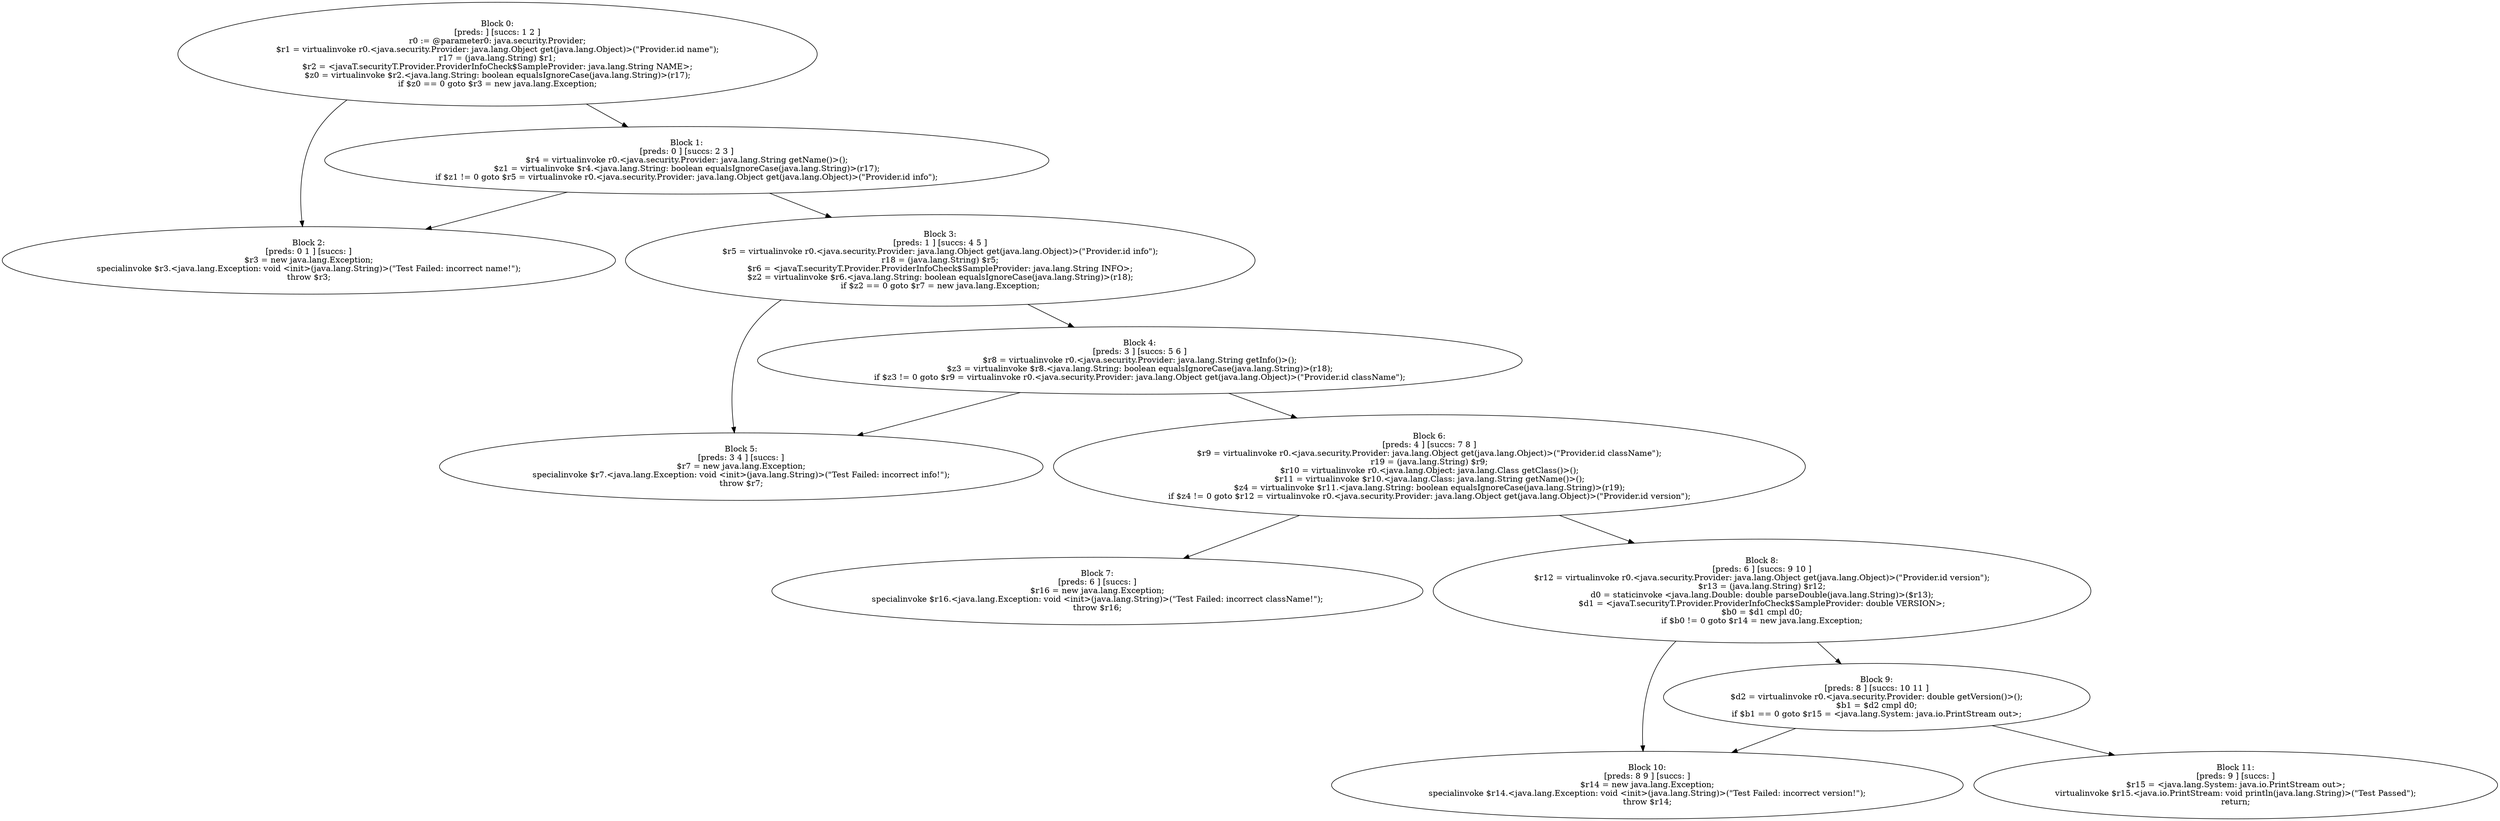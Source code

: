 digraph "unitGraph" {
    "Block 0:
[preds: ] [succs: 1 2 ]
r0 := @parameter0: java.security.Provider;
$r1 = virtualinvoke r0.<java.security.Provider: java.lang.Object get(java.lang.Object)>(\"Provider.id name\");
r17 = (java.lang.String) $r1;
$r2 = <javaT.securityT.Provider.ProviderInfoCheck$SampleProvider: java.lang.String NAME>;
$z0 = virtualinvoke $r2.<java.lang.String: boolean equalsIgnoreCase(java.lang.String)>(r17);
if $z0 == 0 goto $r3 = new java.lang.Exception;
"
    "Block 1:
[preds: 0 ] [succs: 2 3 ]
$r4 = virtualinvoke r0.<java.security.Provider: java.lang.String getName()>();
$z1 = virtualinvoke $r4.<java.lang.String: boolean equalsIgnoreCase(java.lang.String)>(r17);
if $z1 != 0 goto $r5 = virtualinvoke r0.<java.security.Provider: java.lang.Object get(java.lang.Object)>(\"Provider.id info\");
"
    "Block 2:
[preds: 0 1 ] [succs: ]
$r3 = new java.lang.Exception;
specialinvoke $r3.<java.lang.Exception: void <init>(java.lang.String)>(\"Test Failed: incorrect name!\");
throw $r3;
"
    "Block 3:
[preds: 1 ] [succs: 4 5 ]
$r5 = virtualinvoke r0.<java.security.Provider: java.lang.Object get(java.lang.Object)>(\"Provider.id info\");
r18 = (java.lang.String) $r5;
$r6 = <javaT.securityT.Provider.ProviderInfoCheck$SampleProvider: java.lang.String INFO>;
$z2 = virtualinvoke $r6.<java.lang.String: boolean equalsIgnoreCase(java.lang.String)>(r18);
if $z2 == 0 goto $r7 = new java.lang.Exception;
"
    "Block 4:
[preds: 3 ] [succs: 5 6 ]
$r8 = virtualinvoke r0.<java.security.Provider: java.lang.String getInfo()>();
$z3 = virtualinvoke $r8.<java.lang.String: boolean equalsIgnoreCase(java.lang.String)>(r18);
if $z3 != 0 goto $r9 = virtualinvoke r0.<java.security.Provider: java.lang.Object get(java.lang.Object)>(\"Provider.id className\");
"
    "Block 5:
[preds: 3 4 ] [succs: ]
$r7 = new java.lang.Exception;
specialinvoke $r7.<java.lang.Exception: void <init>(java.lang.String)>(\"Test Failed: incorrect info!\");
throw $r7;
"
    "Block 6:
[preds: 4 ] [succs: 7 8 ]
$r9 = virtualinvoke r0.<java.security.Provider: java.lang.Object get(java.lang.Object)>(\"Provider.id className\");
r19 = (java.lang.String) $r9;
$r10 = virtualinvoke r0.<java.lang.Object: java.lang.Class getClass()>();
$r11 = virtualinvoke $r10.<java.lang.Class: java.lang.String getName()>();
$z4 = virtualinvoke $r11.<java.lang.String: boolean equalsIgnoreCase(java.lang.String)>(r19);
if $z4 != 0 goto $r12 = virtualinvoke r0.<java.security.Provider: java.lang.Object get(java.lang.Object)>(\"Provider.id version\");
"
    "Block 7:
[preds: 6 ] [succs: ]
$r16 = new java.lang.Exception;
specialinvoke $r16.<java.lang.Exception: void <init>(java.lang.String)>(\"Test Failed: incorrect className!\");
throw $r16;
"
    "Block 8:
[preds: 6 ] [succs: 9 10 ]
$r12 = virtualinvoke r0.<java.security.Provider: java.lang.Object get(java.lang.Object)>(\"Provider.id version\");
$r13 = (java.lang.String) $r12;
d0 = staticinvoke <java.lang.Double: double parseDouble(java.lang.String)>($r13);
$d1 = <javaT.securityT.Provider.ProviderInfoCheck$SampleProvider: double VERSION>;
$b0 = $d1 cmpl d0;
if $b0 != 0 goto $r14 = new java.lang.Exception;
"
    "Block 9:
[preds: 8 ] [succs: 10 11 ]
$d2 = virtualinvoke r0.<java.security.Provider: double getVersion()>();
$b1 = $d2 cmpl d0;
if $b1 == 0 goto $r15 = <java.lang.System: java.io.PrintStream out>;
"
    "Block 10:
[preds: 8 9 ] [succs: ]
$r14 = new java.lang.Exception;
specialinvoke $r14.<java.lang.Exception: void <init>(java.lang.String)>(\"Test Failed: incorrect version!\");
throw $r14;
"
    "Block 11:
[preds: 9 ] [succs: ]
$r15 = <java.lang.System: java.io.PrintStream out>;
virtualinvoke $r15.<java.io.PrintStream: void println(java.lang.String)>(\"Test Passed\");
return;
"
    "Block 0:
[preds: ] [succs: 1 2 ]
r0 := @parameter0: java.security.Provider;
$r1 = virtualinvoke r0.<java.security.Provider: java.lang.Object get(java.lang.Object)>(\"Provider.id name\");
r17 = (java.lang.String) $r1;
$r2 = <javaT.securityT.Provider.ProviderInfoCheck$SampleProvider: java.lang.String NAME>;
$z0 = virtualinvoke $r2.<java.lang.String: boolean equalsIgnoreCase(java.lang.String)>(r17);
if $z0 == 0 goto $r3 = new java.lang.Exception;
"->"Block 1:
[preds: 0 ] [succs: 2 3 ]
$r4 = virtualinvoke r0.<java.security.Provider: java.lang.String getName()>();
$z1 = virtualinvoke $r4.<java.lang.String: boolean equalsIgnoreCase(java.lang.String)>(r17);
if $z1 != 0 goto $r5 = virtualinvoke r0.<java.security.Provider: java.lang.Object get(java.lang.Object)>(\"Provider.id info\");
";
    "Block 0:
[preds: ] [succs: 1 2 ]
r0 := @parameter0: java.security.Provider;
$r1 = virtualinvoke r0.<java.security.Provider: java.lang.Object get(java.lang.Object)>(\"Provider.id name\");
r17 = (java.lang.String) $r1;
$r2 = <javaT.securityT.Provider.ProviderInfoCheck$SampleProvider: java.lang.String NAME>;
$z0 = virtualinvoke $r2.<java.lang.String: boolean equalsIgnoreCase(java.lang.String)>(r17);
if $z0 == 0 goto $r3 = new java.lang.Exception;
"->"Block 2:
[preds: 0 1 ] [succs: ]
$r3 = new java.lang.Exception;
specialinvoke $r3.<java.lang.Exception: void <init>(java.lang.String)>(\"Test Failed: incorrect name!\");
throw $r3;
";
    "Block 1:
[preds: 0 ] [succs: 2 3 ]
$r4 = virtualinvoke r0.<java.security.Provider: java.lang.String getName()>();
$z1 = virtualinvoke $r4.<java.lang.String: boolean equalsIgnoreCase(java.lang.String)>(r17);
if $z1 != 0 goto $r5 = virtualinvoke r0.<java.security.Provider: java.lang.Object get(java.lang.Object)>(\"Provider.id info\");
"->"Block 2:
[preds: 0 1 ] [succs: ]
$r3 = new java.lang.Exception;
specialinvoke $r3.<java.lang.Exception: void <init>(java.lang.String)>(\"Test Failed: incorrect name!\");
throw $r3;
";
    "Block 1:
[preds: 0 ] [succs: 2 3 ]
$r4 = virtualinvoke r0.<java.security.Provider: java.lang.String getName()>();
$z1 = virtualinvoke $r4.<java.lang.String: boolean equalsIgnoreCase(java.lang.String)>(r17);
if $z1 != 0 goto $r5 = virtualinvoke r0.<java.security.Provider: java.lang.Object get(java.lang.Object)>(\"Provider.id info\");
"->"Block 3:
[preds: 1 ] [succs: 4 5 ]
$r5 = virtualinvoke r0.<java.security.Provider: java.lang.Object get(java.lang.Object)>(\"Provider.id info\");
r18 = (java.lang.String) $r5;
$r6 = <javaT.securityT.Provider.ProviderInfoCheck$SampleProvider: java.lang.String INFO>;
$z2 = virtualinvoke $r6.<java.lang.String: boolean equalsIgnoreCase(java.lang.String)>(r18);
if $z2 == 0 goto $r7 = new java.lang.Exception;
";
    "Block 3:
[preds: 1 ] [succs: 4 5 ]
$r5 = virtualinvoke r0.<java.security.Provider: java.lang.Object get(java.lang.Object)>(\"Provider.id info\");
r18 = (java.lang.String) $r5;
$r6 = <javaT.securityT.Provider.ProviderInfoCheck$SampleProvider: java.lang.String INFO>;
$z2 = virtualinvoke $r6.<java.lang.String: boolean equalsIgnoreCase(java.lang.String)>(r18);
if $z2 == 0 goto $r7 = new java.lang.Exception;
"->"Block 4:
[preds: 3 ] [succs: 5 6 ]
$r8 = virtualinvoke r0.<java.security.Provider: java.lang.String getInfo()>();
$z3 = virtualinvoke $r8.<java.lang.String: boolean equalsIgnoreCase(java.lang.String)>(r18);
if $z3 != 0 goto $r9 = virtualinvoke r0.<java.security.Provider: java.lang.Object get(java.lang.Object)>(\"Provider.id className\");
";
    "Block 3:
[preds: 1 ] [succs: 4 5 ]
$r5 = virtualinvoke r0.<java.security.Provider: java.lang.Object get(java.lang.Object)>(\"Provider.id info\");
r18 = (java.lang.String) $r5;
$r6 = <javaT.securityT.Provider.ProviderInfoCheck$SampleProvider: java.lang.String INFO>;
$z2 = virtualinvoke $r6.<java.lang.String: boolean equalsIgnoreCase(java.lang.String)>(r18);
if $z2 == 0 goto $r7 = new java.lang.Exception;
"->"Block 5:
[preds: 3 4 ] [succs: ]
$r7 = new java.lang.Exception;
specialinvoke $r7.<java.lang.Exception: void <init>(java.lang.String)>(\"Test Failed: incorrect info!\");
throw $r7;
";
    "Block 4:
[preds: 3 ] [succs: 5 6 ]
$r8 = virtualinvoke r0.<java.security.Provider: java.lang.String getInfo()>();
$z3 = virtualinvoke $r8.<java.lang.String: boolean equalsIgnoreCase(java.lang.String)>(r18);
if $z3 != 0 goto $r9 = virtualinvoke r0.<java.security.Provider: java.lang.Object get(java.lang.Object)>(\"Provider.id className\");
"->"Block 5:
[preds: 3 4 ] [succs: ]
$r7 = new java.lang.Exception;
specialinvoke $r7.<java.lang.Exception: void <init>(java.lang.String)>(\"Test Failed: incorrect info!\");
throw $r7;
";
    "Block 4:
[preds: 3 ] [succs: 5 6 ]
$r8 = virtualinvoke r0.<java.security.Provider: java.lang.String getInfo()>();
$z3 = virtualinvoke $r8.<java.lang.String: boolean equalsIgnoreCase(java.lang.String)>(r18);
if $z3 != 0 goto $r9 = virtualinvoke r0.<java.security.Provider: java.lang.Object get(java.lang.Object)>(\"Provider.id className\");
"->"Block 6:
[preds: 4 ] [succs: 7 8 ]
$r9 = virtualinvoke r0.<java.security.Provider: java.lang.Object get(java.lang.Object)>(\"Provider.id className\");
r19 = (java.lang.String) $r9;
$r10 = virtualinvoke r0.<java.lang.Object: java.lang.Class getClass()>();
$r11 = virtualinvoke $r10.<java.lang.Class: java.lang.String getName()>();
$z4 = virtualinvoke $r11.<java.lang.String: boolean equalsIgnoreCase(java.lang.String)>(r19);
if $z4 != 0 goto $r12 = virtualinvoke r0.<java.security.Provider: java.lang.Object get(java.lang.Object)>(\"Provider.id version\");
";
    "Block 6:
[preds: 4 ] [succs: 7 8 ]
$r9 = virtualinvoke r0.<java.security.Provider: java.lang.Object get(java.lang.Object)>(\"Provider.id className\");
r19 = (java.lang.String) $r9;
$r10 = virtualinvoke r0.<java.lang.Object: java.lang.Class getClass()>();
$r11 = virtualinvoke $r10.<java.lang.Class: java.lang.String getName()>();
$z4 = virtualinvoke $r11.<java.lang.String: boolean equalsIgnoreCase(java.lang.String)>(r19);
if $z4 != 0 goto $r12 = virtualinvoke r0.<java.security.Provider: java.lang.Object get(java.lang.Object)>(\"Provider.id version\");
"->"Block 7:
[preds: 6 ] [succs: ]
$r16 = new java.lang.Exception;
specialinvoke $r16.<java.lang.Exception: void <init>(java.lang.String)>(\"Test Failed: incorrect className!\");
throw $r16;
";
    "Block 6:
[preds: 4 ] [succs: 7 8 ]
$r9 = virtualinvoke r0.<java.security.Provider: java.lang.Object get(java.lang.Object)>(\"Provider.id className\");
r19 = (java.lang.String) $r9;
$r10 = virtualinvoke r0.<java.lang.Object: java.lang.Class getClass()>();
$r11 = virtualinvoke $r10.<java.lang.Class: java.lang.String getName()>();
$z4 = virtualinvoke $r11.<java.lang.String: boolean equalsIgnoreCase(java.lang.String)>(r19);
if $z4 != 0 goto $r12 = virtualinvoke r0.<java.security.Provider: java.lang.Object get(java.lang.Object)>(\"Provider.id version\");
"->"Block 8:
[preds: 6 ] [succs: 9 10 ]
$r12 = virtualinvoke r0.<java.security.Provider: java.lang.Object get(java.lang.Object)>(\"Provider.id version\");
$r13 = (java.lang.String) $r12;
d0 = staticinvoke <java.lang.Double: double parseDouble(java.lang.String)>($r13);
$d1 = <javaT.securityT.Provider.ProviderInfoCheck$SampleProvider: double VERSION>;
$b0 = $d1 cmpl d0;
if $b0 != 0 goto $r14 = new java.lang.Exception;
";
    "Block 8:
[preds: 6 ] [succs: 9 10 ]
$r12 = virtualinvoke r0.<java.security.Provider: java.lang.Object get(java.lang.Object)>(\"Provider.id version\");
$r13 = (java.lang.String) $r12;
d0 = staticinvoke <java.lang.Double: double parseDouble(java.lang.String)>($r13);
$d1 = <javaT.securityT.Provider.ProviderInfoCheck$SampleProvider: double VERSION>;
$b0 = $d1 cmpl d0;
if $b0 != 0 goto $r14 = new java.lang.Exception;
"->"Block 9:
[preds: 8 ] [succs: 10 11 ]
$d2 = virtualinvoke r0.<java.security.Provider: double getVersion()>();
$b1 = $d2 cmpl d0;
if $b1 == 0 goto $r15 = <java.lang.System: java.io.PrintStream out>;
";
    "Block 8:
[preds: 6 ] [succs: 9 10 ]
$r12 = virtualinvoke r0.<java.security.Provider: java.lang.Object get(java.lang.Object)>(\"Provider.id version\");
$r13 = (java.lang.String) $r12;
d0 = staticinvoke <java.lang.Double: double parseDouble(java.lang.String)>($r13);
$d1 = <javaT.securityT.Provider.ProviderInfoCheck$SampleProvider: double VERSION>;
$b0 = $d1 cmpl d0;
if $b0 != 0 goto $r14 = new java.lang.Exception;
"->"Block 10:
[preds: 8 9 ] [succs: ]
$r14 = new java.lang.Exception;
specialinvoke $r14.<java.lang.Exception: void <init>(java.lang.String)>(\"Test Failed: incorrect version!\");
throw $r14;
";
    "Block 9:
[preds: 8 ] [succs: 10 11 ]
$d2 = virtualinvoke r0.<java.security.Provider: double getVersion()>();
$b1 = $d2 cmpl d0;
if $b1 == 0 goto $r15 = <java.lang.System: java.io.PrintStream out>;
"->"Block 10:
[preds: 8 9 ] [succs: ]
$r14 = new java.lang.Exception;
specialinvoke $r14.<java.lang.Exception: void <init>(java.lang.String)>(\"Test Failed: incorrect version!\");
throw $r14;
";
    "Block 9:
[preds: 8 ] [succs: 10 11 ]
$d2 = virtualinvoke r0.<java.security.Provider: double getVersion()>();
$b1 = $d2 cmpl d0;
if $b1 == 0 goto $r15 = <java.lang.System: java.io.PrintStream out>;
"->"Block 11:
[preds: 9 ] [succs: ]
$r15 = <java.lang.System: java.io.PrintStream out>;
virtualinvoke $r15.<java.io.PrintStream: void println(java.lang.String)>(\"Test Passed\");
return;
";
}
